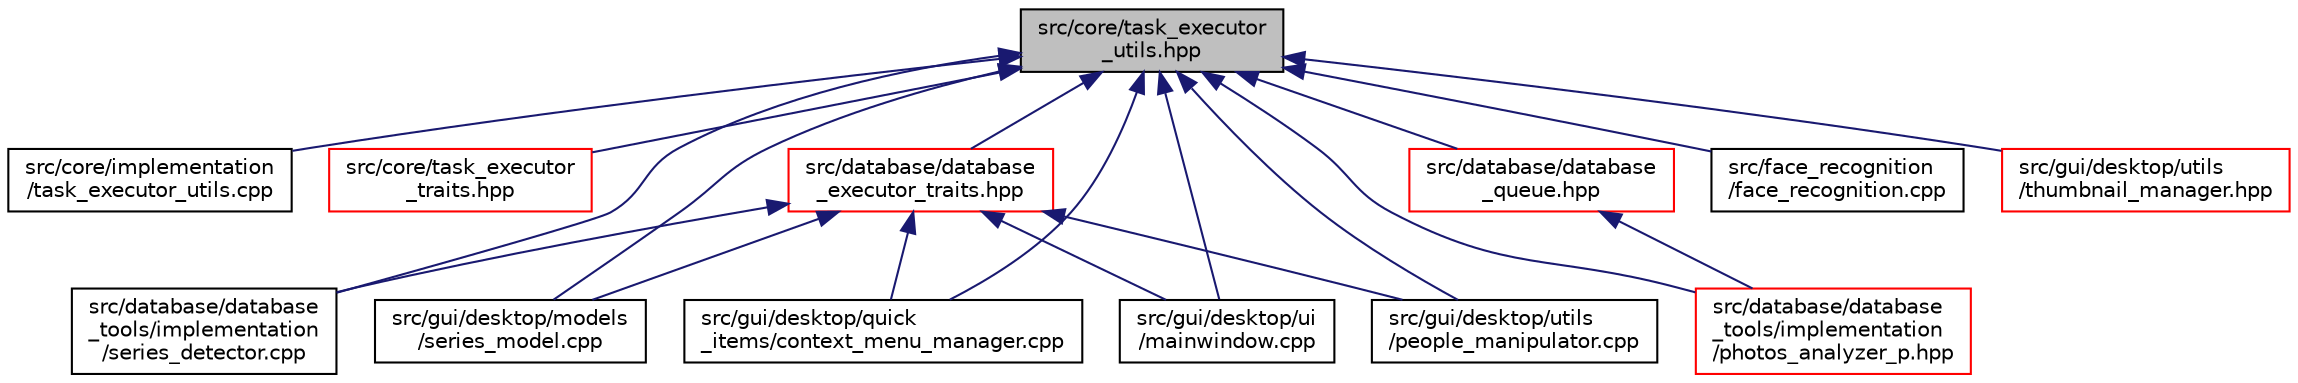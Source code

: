 digraph "src/core/task_executor_utils.hpp"
{
 // LATEX_PDF_SIZE
  edge [fontname="Helvetica",fontsize="10",labelfontname="Helvetica",labelfontsize="10"];
  node [fontname="Helvetica",fontsize="10",shape=record];
  Node1 [label="src/core/task_executor\l_utils.hpp",height=0.2,width=0.4,color="black", fillcolor="grey75", style="filled", fontcolor="black",tooltip=" "];
  Node1 -> Node2 [dir="back",color="midnightblue",fontsize="10",style="solid",fontname="Helvetica"];
  Node2 [label="src/core/implementation\l/task_executor_utils.cpp",height=0.2,width=0.4,color="black", fillcolor="white", style="filled",URL="$task__executor__utils_8cpp.html",tooltip=" "];
  Node1 -> Node3 [dir="back",color="midnightblue",fontsize="10",style="solid",fontname="Helvetica"];
  Node3 [label="src/core/task_executor\l_traits.hpp",height=0.2,width=0.4,color="red", fillcolor="white", style="filled",URL="$task__executor__traits_8hpp.html",tooltip=" "];
  Node1 -> Node5 [dir="back",color="midnightblue",fontsize="10",style="solid",fontname="Helvetica"];
  Node5 [label="src/database/database\l_executor_traits.hpp",height=0.2,width=0.4,color="red", fillcolor="white", style="filled",URL="$database__executor__traits_8hpp.html",tooltip=" "];
  Node5 -> Node6 [dir="back",color="midnightblue",fontsize="10",style="solid",fontname="Helvetica"];
  Node6 [label="src/database/database\l_tools/implementation\l/series_detector.cpp",height=0.2,width=0.4,color="black", fillcolor="white", style="filled",URL="$series__detector_8cpp.html",tooltip=" "];
  Node5 -> Node7 [dir="back",color="midnightblue",fontsize="10",style="solid",fontname="Helvetica"];
  Node7 [label="src/gui/desktop/models\l/series_model.cpp",height=0.2,width=0.4,color="black", fillcolor="white", style="filled",URL="$series__model_8cpp.html",tooltip=" "];
  Node5 -> Node8 [dir="back",color="midnightblue",fontsize="10",style="solid",fontname="Helvetica"];
  Node8 [label="src/gui/desktop/quick\l_items/context_menu_manager.cpp",height=0.2,width=0.4,color="black", fillcolor="white", style="filled",URL="$context__menu__manager_8cpp.html",tooltip=" "];
  Node5 -> Node9 [dir="back",color="midnightblue",fontsize="10",style="solid",fontname="Helvetica"];
  Node9 [label="src/gui/desktop/ui\l/mainwindow.cpp",height=0.2,width=0.4,color="black", fillcolor="white", style="filled",URL="$mainwindow_8cpp.html",tooltip=" "];
  Node5 -> Node10 [dir="back",color="midnightblue",fontsize="10",style="solid",fontname="Helvetica"];
  Node10 [label="src/gui/desktop/utils\l/people_manipulator.cpp",height=0.2,width=0.4,color="black", fillcolor="white", style="filled",URL="$people__manipulator_8cpp.html",tooltip=" "];
  Node1 -> Node11 [dir="back",color="midnightblue",fontsize="10",style="solid",fontname="Helvetica"];
  Node11 [label="src/database/database\l_queue.hpp",height=0.2,width=0.4,color="red", fillcolor="white", style="filled",URL="$database__queue_8hpp.html",tooltip=" "];
  Node11 -> Node12 [dir="back",color="midnightblue",fontsize="10",style="solid",fontname="Helvetica"];
  Node12 [label="src/database/database\l_tools/implementation\l/photos_analyzer_p.hpp",height=0.2,width=0.4,color="red", fillcolor="white", style="filled",URL="$photos__analyzer__p_8hpp.html",tooltip=" "];
  Node1 -> Node12 [dir="back",color="midnightblue",fontsize="10",style="solid",fontname="Helvetica"];
  Node1 -> Node6 [dir="back",color="midnightblue",fontsize="10",style="solid",fontname="Helvetica"];
  Node1 -> Node15 [dir="back",color="midnightblue",fontsize="10",style="solid",fontname="Helvetica"];
  Node15 [label="src/face_recognition\l/face_recognition.cpp",height=0.2,width=0.4,color="black", fillcolor="white", style="filled",URL="$face__recognition_8cpp.html",tooltip=" "];
  Node1 -> Node7 [dir="back",color="midnightblue",fontsize="10",style="solid",fontname="Helvetica"];
  Node1 -> Node8 [dir="back",color="midnightblue",fontsize="10",style="solid",fontname="Helvetica"];
  Node1 -> Node9 [dir="back",color="midnightblue",fontsize="10",style="solid",fontname="Helvetica"];
  Node1 -> Node10 [dir="back",color="midnightblue",fontsize="10",style="solid",fontname="Helvetica"];
  Node1 -> Node16 [dir="back",color="midnightblue",fontsize="10",style="solid",fontname="Helvetica"];
  Node16 [label="src/gui/desktop/utils\l/thumbnail_manager.hpp",height=0.2,width=0.4,color="red", fillcolor="white", style="filled",URL="$thumbnail__manager_8hpp.html",tooltip=" "];
}
